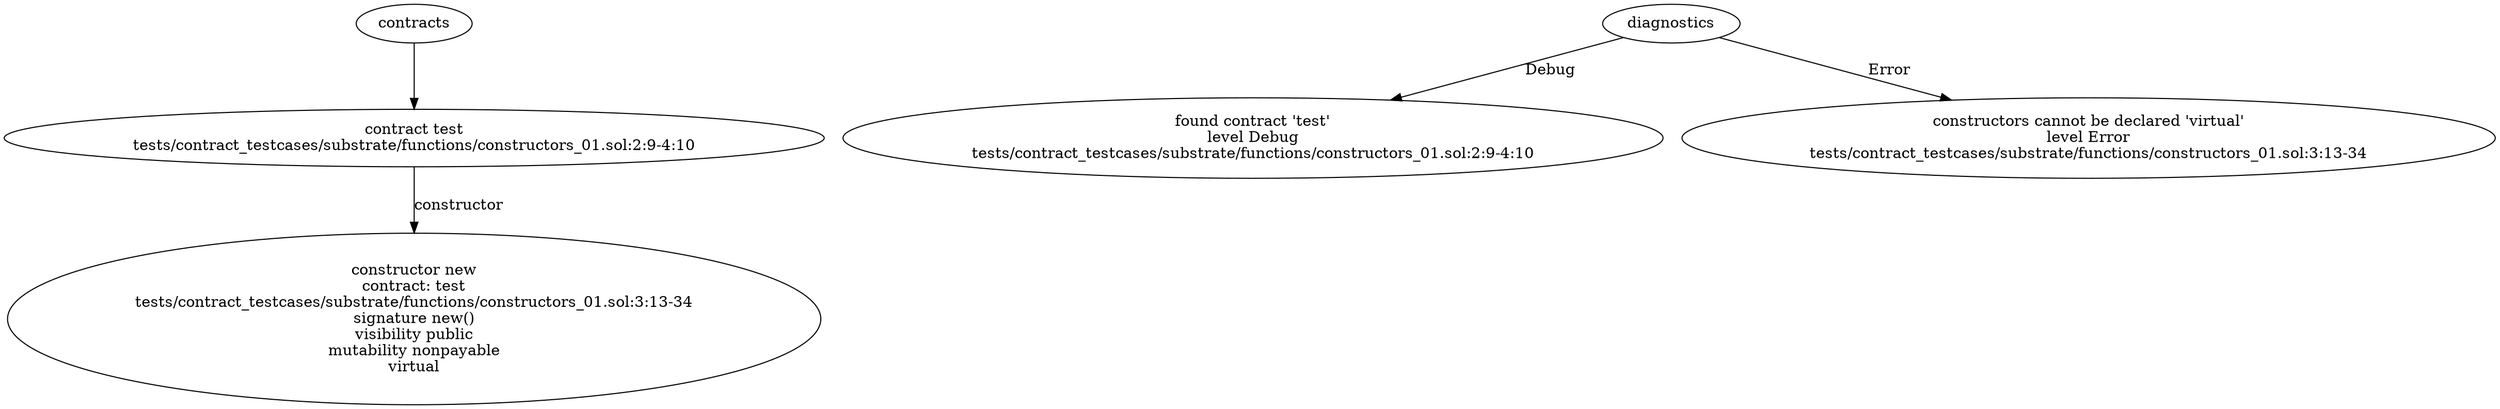 strict digraph "tests/contract_testcases/substrate/functions/constructors_01.sol" {
	contract [label="contract test\ntests/contract_testcases/substrate/functions/constructors_01.sol:2:9-4:10"]
	new [label="constructor new\ncontract: test\ntests/contract_testcases/substrate/functions/constructors_01.sol:3:13-34\nsignature new()\nvisibility public\nmutability nonpayable\nvirtual"]
	diagnostic [label="found contract 'test'\nlevel Debug\ntests/contract_testcases/substrate/functions/constructors_01.sol:2:9-4:10"]
	diagnostic_5 [label="constructors cannot be declared 'virtual'\nlevel Error\ntests/contract_testcases/substrate/functions/constructors_01.sol:3:13-34"]
	contracts -> contract
	contract -> new [label="constructor"]
	diagnostics -> diagnostic [label="Debug"]
	diagnostics -> diagnostic_5 [label="Error"]
}
